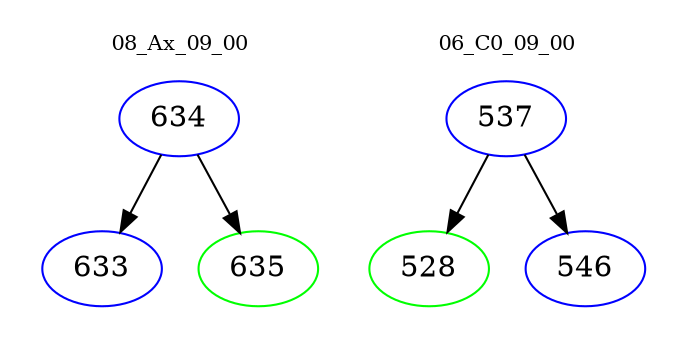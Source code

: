digraph{
subgraph cluster_0 {
color = white
label = "08_Ax_09_00";
fontsize=10;
T0_634 [label="634", color="blue"]
T0_634 -> T0_633 [color="black"]
T0_633 [label="633", color="blue"]
T0_634 -> T0_635 [color="black"]
T0_635 [label="635", color="green"]
}
subgraph cluster_1 {
color = white
label = "06_C0_09_00";
fontsize=10;
T1_537 [label="537", color="blue"]
T1_537 -> T1_528 [color="black"]
T1_528 [label="528", color="green"]
T1_537 -> T1_546 [color="black"]
T1_546 [label="546", color="blue"]
}
}
